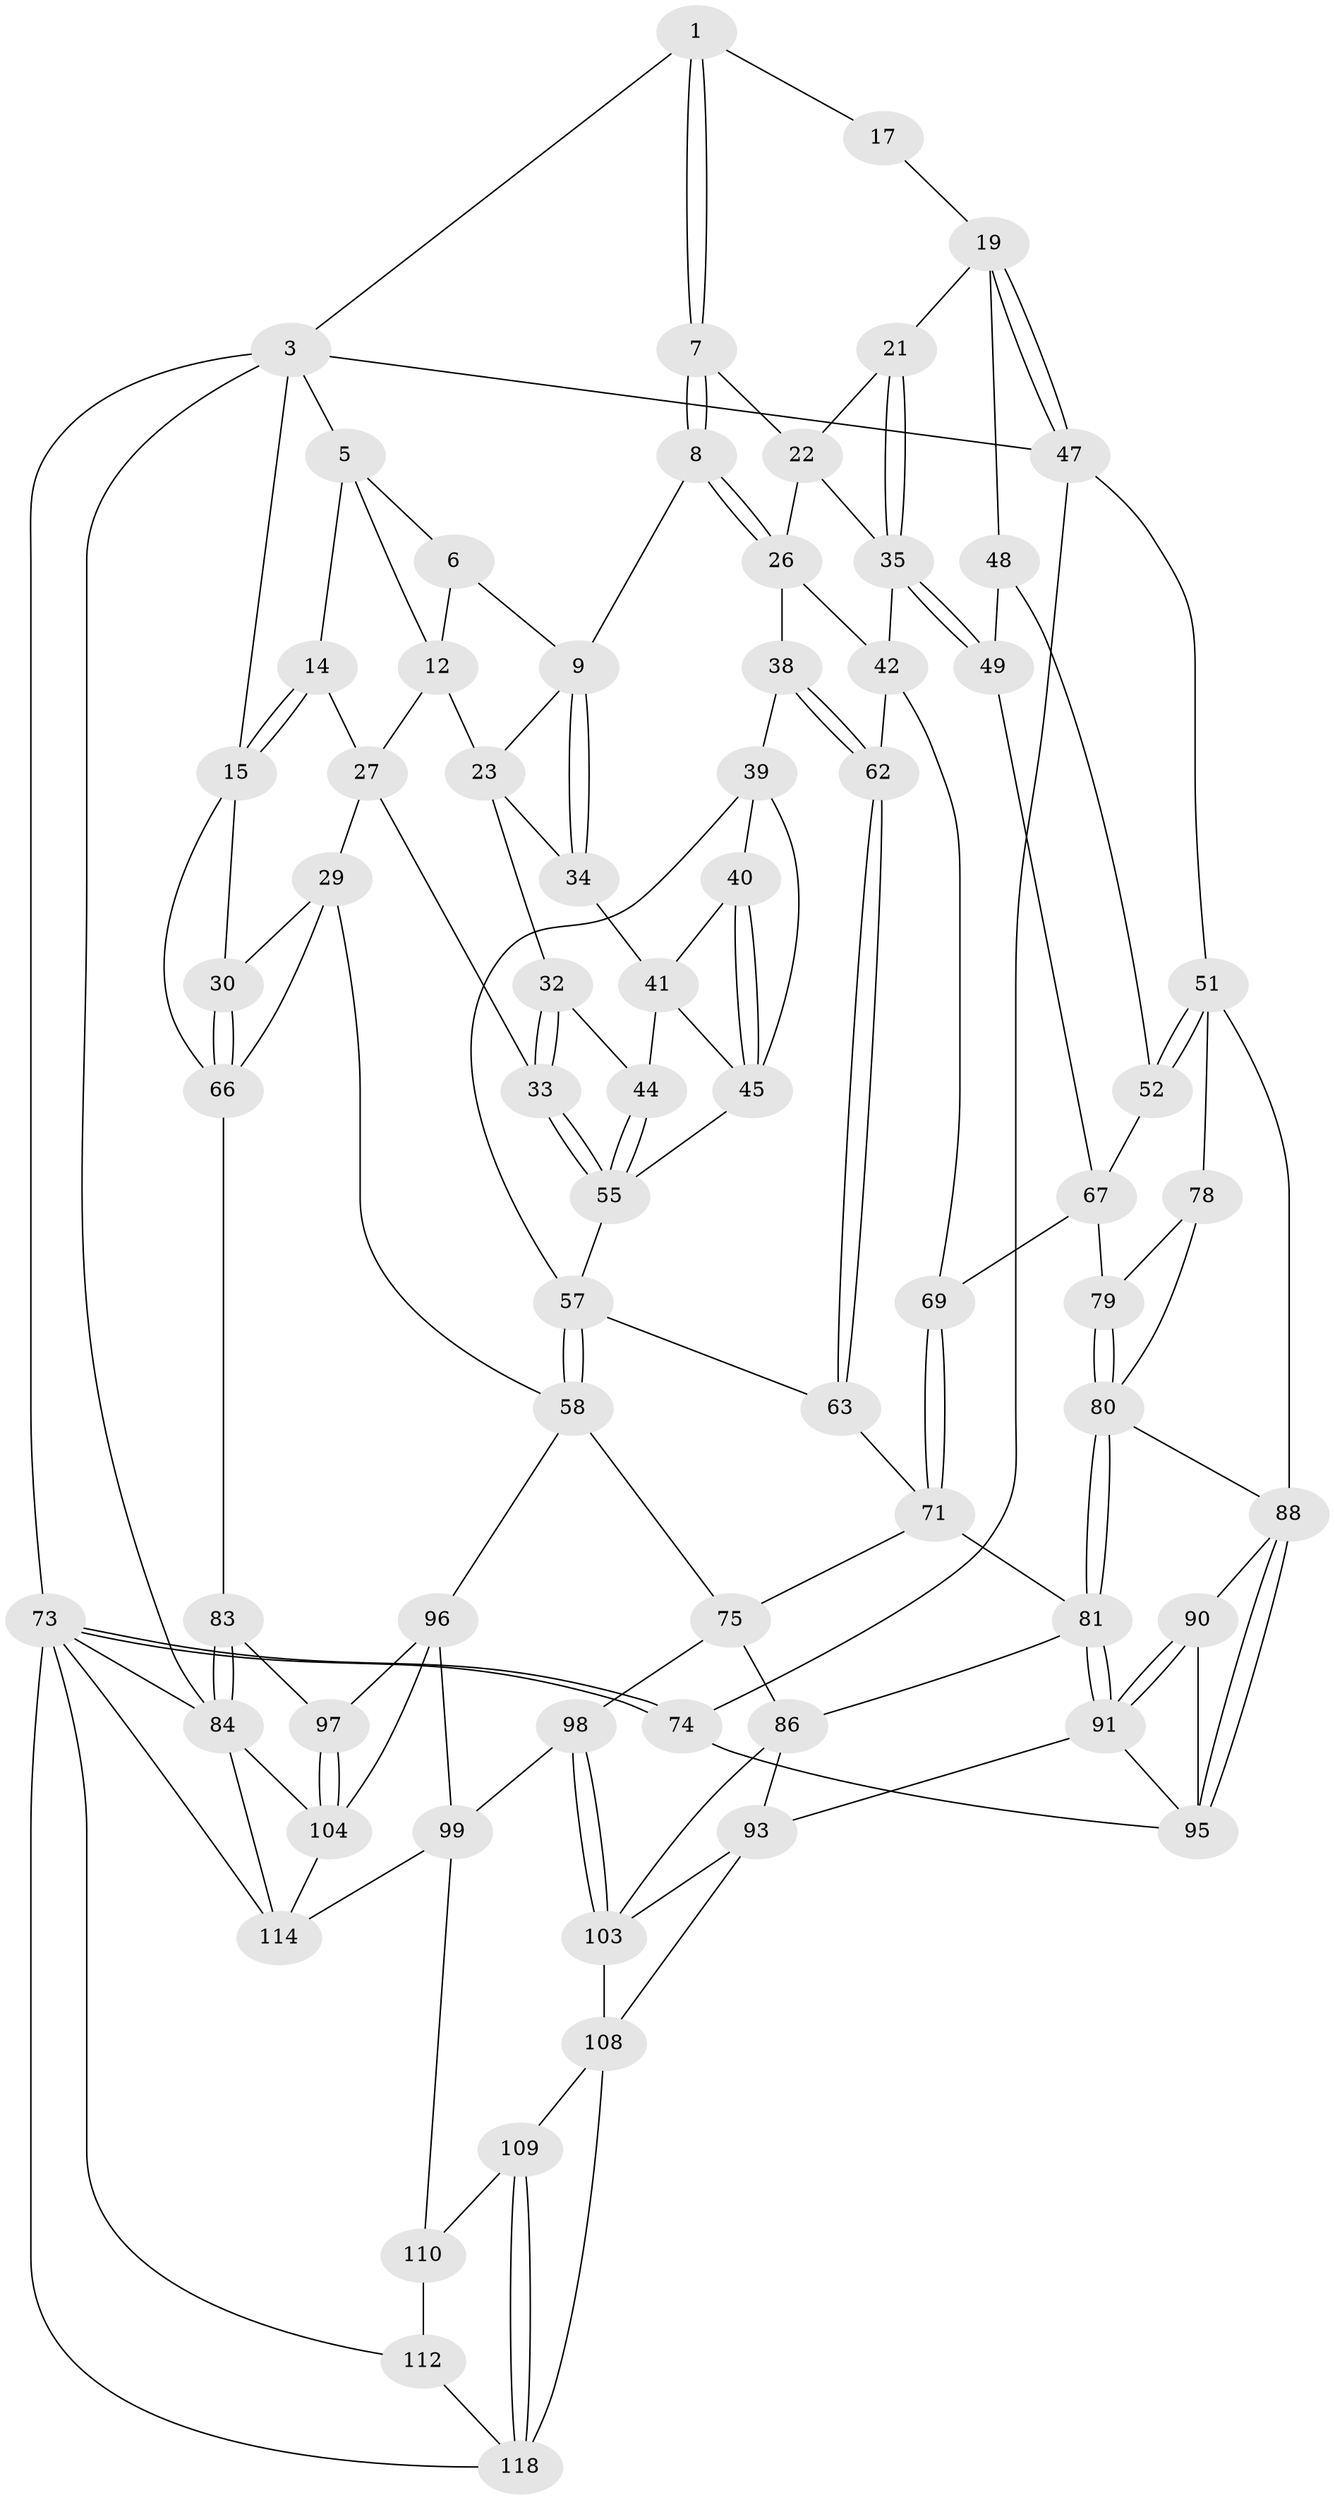 // original degree distribution, {4: 0.226890756302521, 6: 0.2184873949579832, 5: 0.5294117647058824, 3: 0.025210084033613446}
// Generated by graph-tools (version 1.1) at 2025/42/03/06/25 10:42:32]
// undirected, 71 vertices, 157 edges
graph export_dot {
graph [start="1"]
  node [color=gray90,style=filled];
  1 [pos="+0.7980128702569503+0",super="+2"];
  3 [pos="+1+0",super="+4"];
  5 [pos="+0.18931249135119885+0",super="+13"];
  6 [pos="+0.46468736117753556+0",super="+11"];
  7 [pos="+0.7525314787998914+0.09613649883516333",super="+18"];
  8 [pos="+0.681473353609119+0.16779529001710652"];
  9 [pos="+0.6021985080093248+0.15165309166606497",super="+10"];
  12 [pos="+0.3175866336228463+0.14713606365457588",super="+24"];
  14 [pos="+0.16006836428484017+0.1366120333808402"];
  15 [pos="+0.10381993162431723+0.21919177355925573",super="+16"];
  17 [pos="+0.8995911687618792+0.09542484262565049"];
  19 [pos="+0.9582083137403244+0.24735969234004948",super="+20"];
  21 [pos="+0.880791287884816+0.22992779067207897"];
  22 [pos="+0.8764881677499554+0.22789304192652898",super="+25"];
  23 [pos="+0.3812554162458707+0.20195306957558345",super="+31"];
  26 [pos="+0.6840099861503578+0.17244679691332307",super="+37"];
  27 [pos="+0.28479361708969547+0.2204806068634052",super="+28"];
  29 [pos="+0.15821667521902885+0.3214854086884496",super="+60"];
  30 [pos="+0.15291308914080792+0.3148388598607714"];
  32 [pos="+0.4024600099165431+0.28329986669814294"];
  33 [pos="+0.29456565982486155+0.3369956189327449"];
  34 [pos="+0.5445162057690605+0.23162702977273314"];
  35 [pos="+0.8091665824216534+0.36147438183706637",super="+36"];
  38 [pos="+0.6559234105503118+0.36004965474018924"];
  39 [pos="+0.5702140765748819+0.3143923879386795",super="+54"];
  40 [pos="+0.5472183502838163+0.259155705065826"];
  41 [pos="+0.5449837458485478+0.24882402140639553",super="+43"];
  42 [pos="+0.7903959427302187+0.3763396984481891",super="+65"];
  44 [pos="+0.4172097932596859+0.31074727981634276"];
  45 [pos="+0.4860225367838372+0.3895746153293651",super="+46"];
  47 [pos="+1+0.17691240522504137",super="+50"];
  48 [pos="+0.9443969566092776+0.27791217638808957",super="+53"];
  49 [pos="+0.8797519533094813+0.3610466200764587",super="+61"];
  51 [pos="+1+0.538198761690959",super="+77"];
  52 [pos="+1+0.4749499612733698"];
  55 [pos="+0.34384232258654+0.45916846188534366",super="+56"];
  57 [pos="+0.33217220222821786+0.5540940736296096",super="+64"];
  58 [pos="+0.33003529182602354+0.5579714150561788",super="+59"];
  62 [pos="+0.622887447699302+0.4421401811042804"];
  63 [pos="+0.5988580140713129+0.47702210201153417"];
  66 [pos="+0+0.39284998055841414",super="+70"];
  67 [pos="+0.8619441653646326+0.48686678673381933",super="+68"];
  69 [pos="+0.8011011599789348+0.5032085542916649"];
  71 [pos="+0.6757118981590823+0.5532022663852771",super="+72"];
  73 [pos="+1+1",super="+113"];
  74 [pos="+1+0.9933515873584261"];
  75 [pos="+0.6242997158894659+0.5822684117277152",super="+76"];
  78 [pos="+0.9872478546253868+0.5713771257326364"];
  79 [pos="+0.8314674361694618+0.5416849884276544"];
  80 [pos="+0.8399223070581466+0.6333941152236441",super="+85"];
  81 [pos="+0.8322823193205362+0.6428352834687721",super="+82"];
  83 [pos="+0+0.528034097739719"];
  84 [pos="+0+0.8105925049601788",super="+105"];
  86 [pos="+0.7318647349309295+0.7353494821363598",super="+87"];
  88 [pos="+1+0.6322571312682563",super="+89"];
  90 [pos="+0.9098836347681046+0.7392396437495471"];
  91 [pos="+0.8816595631009+0.7574909825805286",super="+92"];
  93 [pos="+0.7790759400040712+0.8606185754872493",super="+94"];
  95 [pos="+0.9530803877636274+0.7415066866423814",super="+102"];
  96 [pos="+0.17556998854329398+0.6419931584136951",super="+101"];
  97 [pos="+0.12335507077045166+0.6550826178343917"];
  98 [pos="+0.4614690422126083+0.7053833352146779"];
  99 [pos="+0.39040651215437777+0.7802722183881391",super="+100"];
  103 [pos="+0.5141123706751601+0.7646277342787874",super="+107"];
  104 [pos="+0.09616799172409789+0.7188381761737448",super="+106"];
  108 [pos="+0.5299761222445778+0.7886467876250325",super="+116"];
  109 [pos="+0.5348878383270123+0.9105864994840966"];
  110 [pos="+0.43176955149255997+0.8758561372012976",super="+111"];
  112 [pos="+0.3588523518715646+1",super="+115"];
  114 [pos="+0.18854692644041943+1",super="+117"];
  118 [pos="+0.571978503453047+1",super="+119"];
  1 -- 7;
  1 -- 7;
  1 -- 3;
  1 -- 17;
  3 -- 47;
  3 -- 73;
  3 -- 84;
  3 -- 5;
  3 -- 15;
  5 -- 6;
  5 -- 12;
  5 -- 14;
  6 -- 9;
  6 -- 12;
  7 -- 8;
  7 -- 8;
  7 -- 22;
  8 -- 9;
  8 -- 26;
  8 -- 26;
  9 -- 34;
  9 -- 34;
  9 -- 23;
  12 -- 27;
  12 -- 23;
  14 -- 15;
  14 -- 15;
  14 -- 27;
  15 -- 30;
  15 -- 66;
  17 -- 19;
  19 -- 47;
  19 -- 47;
  19 -- 48;
  19 -- 21;
  21 -- 22;
  21 -- 35;
  21 -- 35;
  22 -- 26;
  22 -- 35;
  23 -- 32;
  23 -- 34;
  26 -- 42;
  26 -- 38;
  27 -- 33;
  27 -- 29;
  29 -- 30;
  29 -- 58;
  29 -- 66;
  30 -- 66;
  30 -- 66;
  32 -- 33;
  32 -- 33;
  32 -- 44;
  33 -- 55;
  33 -- 55;
  34 -- 41;
  35 -- 49;
  35 -- 49;
  35 -- 42;
  38 -- 39;
  38 -- 62;
  38 -- 62;
  39 -- 40;
  39 -- 57;
  39 -- 45;
  40 -- 41;
  40 -- 45;
  40 -- 45;
  41 -- 44;
  41 -- 45;
  42 -- 69;
  42 -- 62;
  44 -- 55;
  44 -- 55;
  45 -- 55;
  47 -- 74;
  47 -- 51;
  48 -- 49 [weight=2];
  48 -- 52;
  49 -- 67;
  51 -- 52;
  51 -- 52;
  51 -- 88;
  51 -- 78;
  52 -- 67;
  55 -- 57;
  57 -- 58;
  57 -- 58;
  57 -- 63;
  58 -- 96;
  58 -- 75;
  62 -- 63;
  62 -- 63;
  63 -- 71;
  66 -- 83;
  67 -- 69;
  67 -- 79;
  69 -- 71;
  69 -- 71;
  71 -- 75;
  71 -- 81;
  73 -- 74;
  73 -- 74;
  73 -- 118;
  73 -- 112;
  73 -- 114;
  73 -- 84;
  74 -- 95;
  75 -- 86;
  75 -- 98;
  78 -- 79;
  78 -- 80;
  79 -- 80;
  79 -- 80;
  80 -- 81;
  80 -- 81;
  80 -- 88;
  81 -- 91;
  81 -- 91;
  81 -- 86;
  83 -- 84;
  83 -- 84;
  83 -- 97;
  84 -- 104;
  84 -- 114;
  86 -- 103;
  86 -- 93;
  88 -- 95;
  88 -- 95;
  88 -- 90;
  90 -- 91;
  90 -- 91;
  90 -- 95;
  91 -- 93;
  91 -- 95;
  93 -- 108;
  93 -- 103;
  96 -- 97;
  96 -- 99;
  96 -- 104;
  97 -- 104;
  97 -- 104;
  98 -- 99;
  98 -- 103;
  98 -- 103;
  99 -- 114;
  99 -- 110;
  103 -- 108;
  104 -- 114;
  108 -- 109;
  108 -- 118;
  109 -- 110;
  109 -- 118;
  109 -- 118;
  110 -- 112 [weight=2];
  112 -- 118;
}
